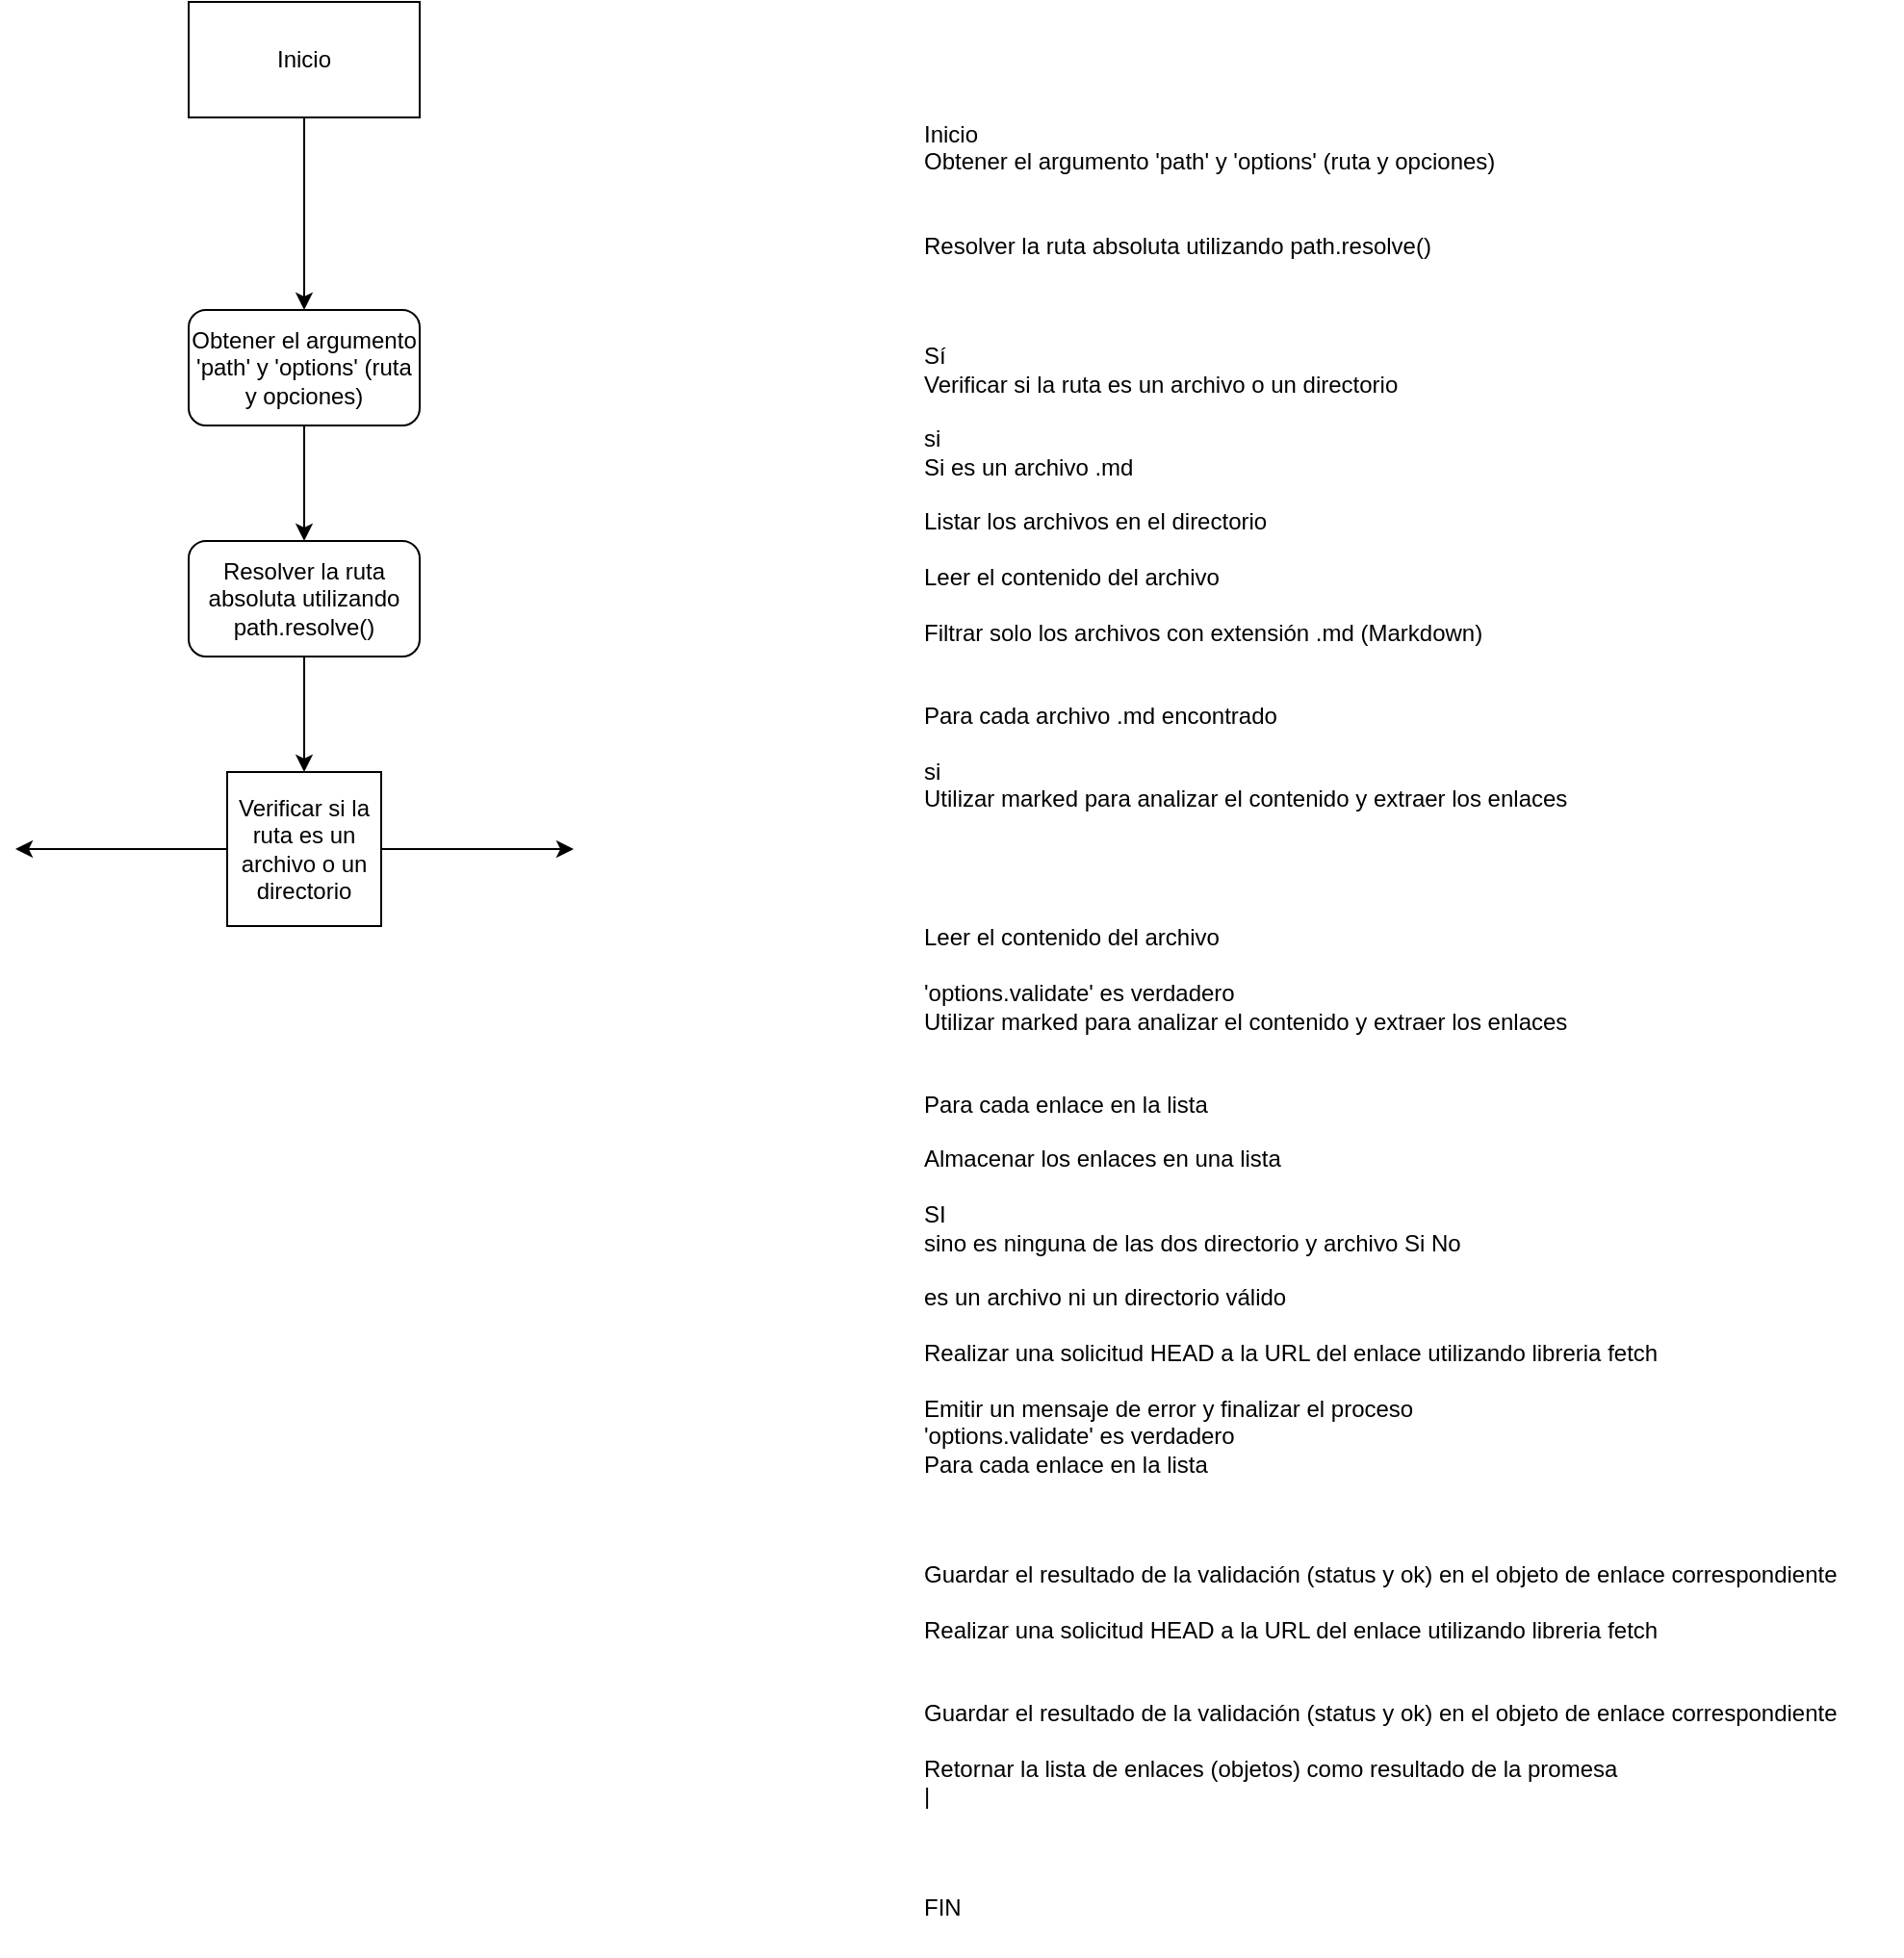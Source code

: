 <mxfile version="21.6.8" type="github">
  <diagram name="Página-1" id="4lHM6Xq7hKHLsRV2fRWx">
    <mxGraphModel dx="794" dy="456" grid="1" gridSize="10" guides="1" tooltips="1" connect="1" arrows="1" fold="1" page="1" pageScale="1" pageWidth="827" pageHeight="1169" math="0" shadow="0">
      <root>
        <mxCell id="0" />
        <mxCell id="1" parent="0" />
        <mxCell id="NgpZYHqm8n1mwC7vI-ct-1" value="Inicio&#xa;Obtener el argumento &#39;path&#39; y &#39;options&#39; (ruta y opciones)&#xa;&#xa;&#xa;Resolver la ruta absoluta utilizando path.resolve()&#xa;&#xa;&#xa;&#xa;Sí&#xa;Verificar si la ruta es un archivo o un directorio&#xa;&#xa;si &#xa;Si es un archivo .md&#xa;&#xa;Listar los archivos en el directorio&#xa;&#xa; Leer el contenido del archivo&#xa;&#xa;Filtrar solo los archivos con extensión .md (Markdown)&#xa;&#xa;&#xa; Para cada archivo .md encontrado&#xa;&#xa;si&#xa;Utilizar marked para analizar el contenido y extraer los enlaces&#xa;&#xa;&#xa;&#xa;&#xa; Leer el contenido del archivo&#xa;&#xa;&#39;options.validate&#39; es verdadero&#xa; Utilizar marked para analizar el contenido y extraer los enlaces&#xa;&#xa;&#xa; Para cada enlace en la lista&#xa;&#xa; Almacenar los enlaces en una lista&#xa;&#xa;SI&#xa;sino es ninguna de las dos directorio y archivo&#x9;Si  No&#xa;&#xa; es un archivo ni un directorio válido&#xa;&#xa; Realizar una solicitud HEAD a la URL del enlace utilizando libreria fetch&#xa;&#xa; Emitir un mensaje de error y finalizar el proceso&#xa; &#39;options.validate&#39; es verdadero&#xa;Para cada enlace en la lista&#xa;&#xa;&#xa;&#xa; Guardar el resultado de la validación (status y ok) en el objeto de enlace correspondiente&#xa;&#xa; Realizar una solicitud HEAD a la URL del enlace utilizando libreria fetch&#xa;&#xa;&#xa;Guardar el resultado de la validación (status y ok) en el objeto de enlace correspondiente&#xa;&#xa;Retornar la lista de enlaces (objetos) como resultado de la promesa&#xa;|&#xa;&#xa;&#xa;&#xa;FIN" style="text;whiteSpace=wrap;html=1;" parent="1" vertex="1">
          <mxGeometry x="900" y="160" width="510" height="960" as="geometry" />
        </mxCell>
        <mxCell id="NgpZYHqm8n1mwC7vI-ct-3" value="Inicio" style="rounded=0;whiteSpace=wrap;html=1;" parent="1" vertex="1">
          <mxGeometry x="520" y="105" width="120" height="60" as="geometry" />
        </mxCell>
        <mxCell id="NgpZYHqm8n1mwC7vI-ct-4" value="" style="endArrow=classic;html=1;rounded=0;exitX=0.5;exitY=1;exitDx=0;exitDy=0;exitPerimeter=0;" parent="1" source="NgpZYHqm8n1mwC7vI-ct-3" edge="1">
          <mxGeometry width="50" height="50" relative="1" as="geometry">
            <mxPoint x="670" y="275" as="sourcePoint" />
            <mxPoint x="580" y="265" as="targetPoint" />
            <Array as="points">
              <mxPoint x="580" y="235" />
            </Array>
          </mxGeometry>
        </mxCell>
        <mxCell id="NgpZYHqm8n1mwC7vI-ct-5" value="Obtener el argumento &#39;path&#39; y &#39;options&#39; (ruta y opciones)" style="rounded=1;whiteSpace=wrap;html=1;" parent="1" vertex="1">
          <mxGeometry x="520" y="265" width="120" height="60" as="geometry" />
        </mxCell>
        <mxCell id="z6-1w9oTDMndl8qMJz4w-1" value="" style="endArrow=classic;html=1;rounded=0;exitX=0.5;exitY=1;exitDx=0;exitDy=0;" edge="1" parent="1" source="NgpZYHqm8n1mwC7vI-ct-5">
          <mxGeometry width="50" height="50" relative="1" as="geometry">
            <mxPoint x="750" y="285" as="sourcePoint" />
            <mxPoint x="580" y="385" as="targetPoint" />
          </mxGeometry>
        </mxCell>
        <mxCell id="z6-1w9oTDMndl8qMJz4w-4" style="edgeStyle=orthogonalEdgeStyle;rounded=0;orthogonalLoop=1;jettySize=auto;html=1;exitX=0.5;exitY=1;exitDx=0;exitDy=0;" edge="1" parent="1" source="z6-1w9oTDMndl8qMJz4w-3" target="z6-1w9oTDMndl8qMJz4w-5">
          <mxGeometry relative="1" as="geometry">
            <mxPoint x="580" y="505" as="targetPoint" />
          </mxGeometry>
        </mxCell>
        <mxCell id="z6-1w9oTDMndl8qMJz4w-3" value="Resolver la ruta absoluta utilizando path.resolve()" style="rounded=1;whiteSpace=wrap;html=1;" vertex="1" parent="1">
          <mxGeometry x="520" y="385" width="120" height="60" as="geometry" />
        </mxCell>
        <mxCell id="z6-1w9oTDMndl8qMJz4w-6" style="edgeStyle=orthogonalEdgeStyle;rounded=0;orthogonalLoop=1;jettySize=auto;html=1;exitX=0;exitY=0.5;exitDx=0;exitDy=0;" edge="1" parent="1" source="z6-1w9oTDMndl8qMJz4w-5">
          <mxGeometry relative="1" as="geometry">
            <mxPoint x="430" y="545" as="targetPoint" />
          </mxGeometry>
        </mxCell>
        <mxCell id="z6-1w9oTDMndl8qMJz4w-7" style="edgeStyle=orthogonalEdgeStyle;rounded=0;orthogonalLoop=1;jettySize=auto;html=1;exitX=1;exitY=0.5;exitDx=0;exitDy=0;" edge="1" parent="1" source="z6-1w9oTDMndl8qMJz4w-5">
          <mxGeometry relative="1" as="geometry">
            <mxPoint x="720" y="545" as="targetPoint" />
          </mxGeometry>
        </mxCell>
        <mxCell id="z6-1w9oTDMndl8qMJz4w-5" value="Verificar si la ruta es un archivo o un directorio" style="whiteSpace=wrap;html=1;aspect=fixed;" vertex="1" parent="1">
          <mxGeometry x="540" y="505" width="80" height="80" as="geometry" />
        </mxCell>
      </root>
    </mxGraphModel>
  </diagram>
</mxfile>
